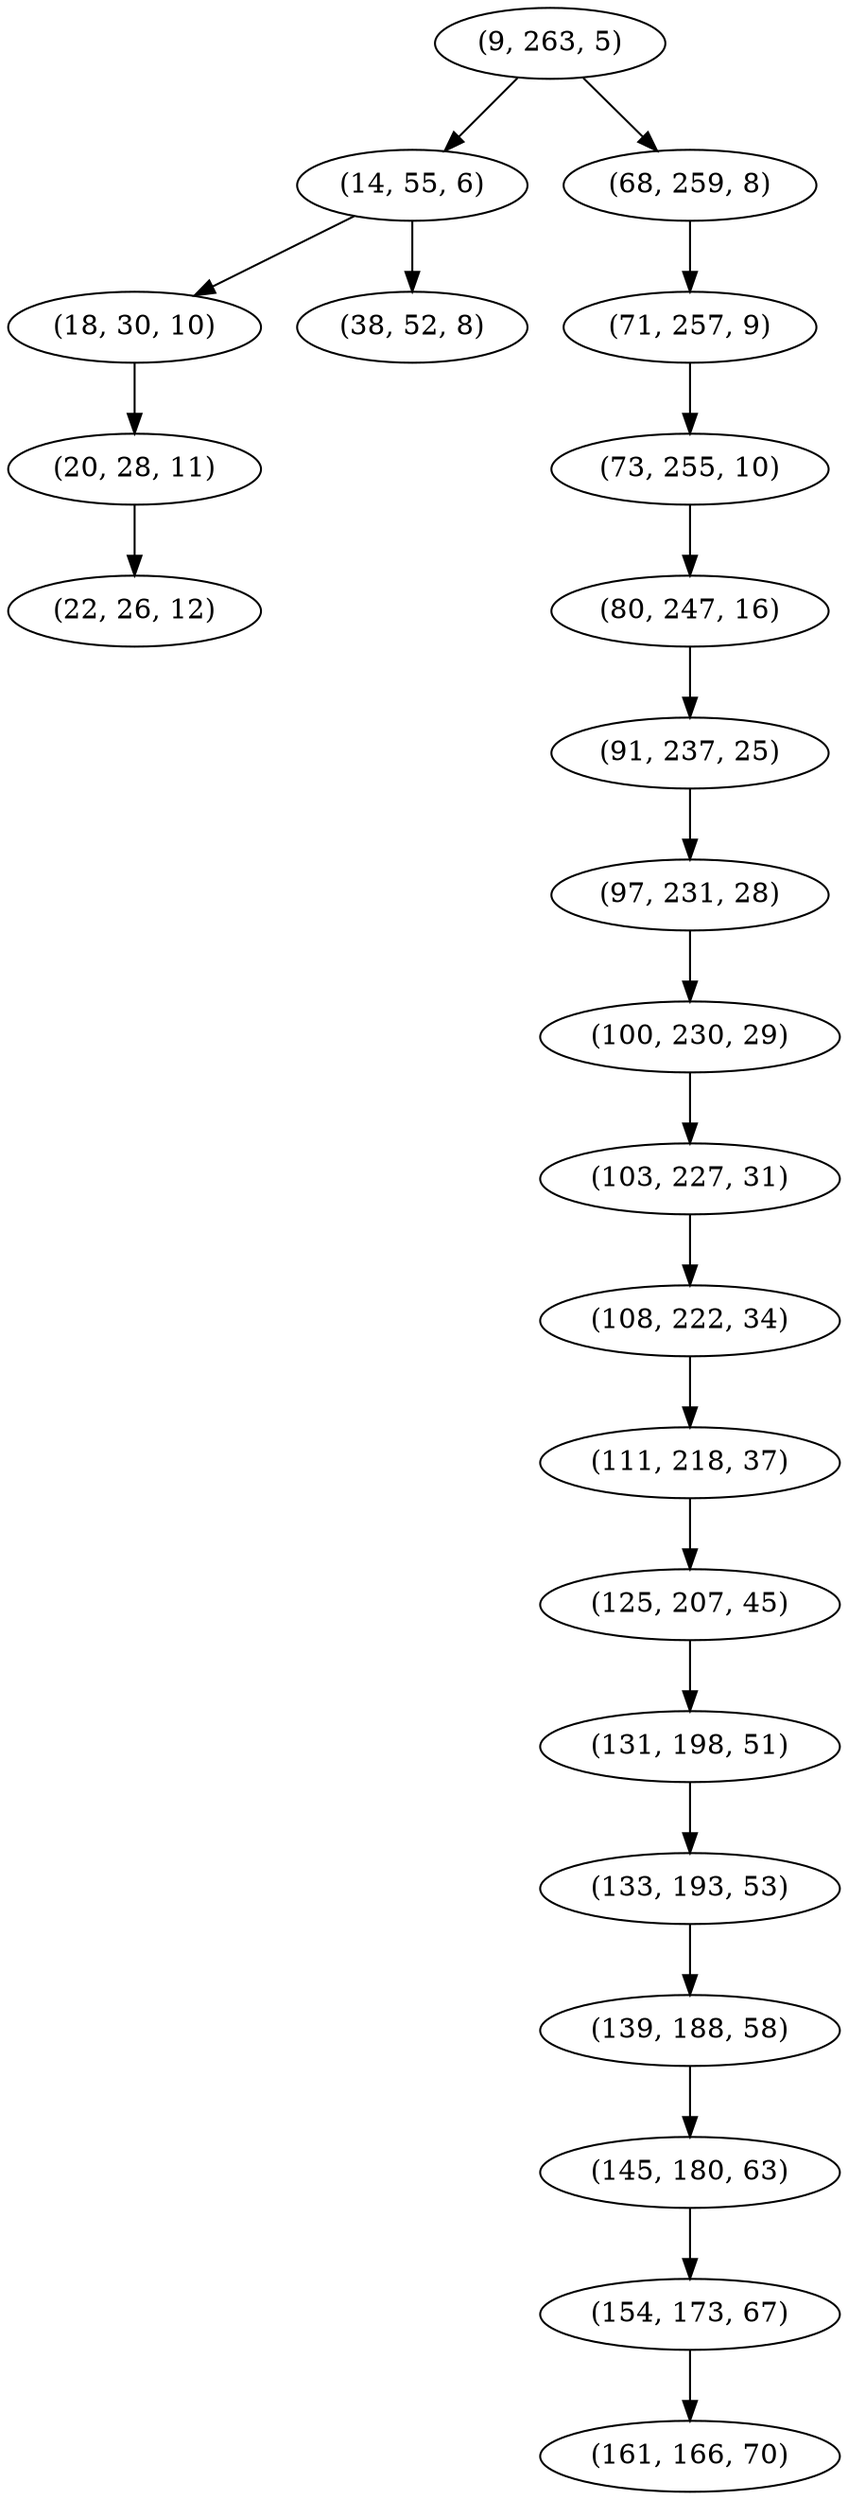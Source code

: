 digraph tree {
    "(9, 263, 5)";
    "(14, 55, 6)";
    "(18, 30, 10)";
    "(20, 28, 11)";
    "(22, 26, 12)";
    "(38, 52, 8)";
    "(68, 259, 8)";
    "(71, 257, 9)";
    "(73, 255, 10)";
    "(80, 247, 16)";
    "(91, 237, 25)";
    "(97, 231, 28)";
    "(100, 230, 29)";
    "(103, 227, 31)";
    "(108, 222, 34)";
    "(111, 218, 37)";
    "(125, 207, 45)";
    "(131, 198, 51)";
    "(133, 193, 53)";
    "(139, 188, 58)";
    "(145, 180, 63)";
    "(154, 173, 67)";
    "(161, 166, 70)";
    "(9, 263, 5)" -> "(14, 55, 6)";
    "(9, 263, 5)" -> "(68, 259, 8)";
    "(14, 55, 6)" -> "(18, 30, 10)";
    "(14, 55, 6)" -> "(38, 52, 8)";
    "(18, 30, 10)" -> "(20, 28, 11)";
    "(20, 28, 11)" -> "(22, 26, 12)";
    "(68, 259, 8)" -> "(71, 257, 9)";
    "(71, 257, 9)" -> "(73, 255, 10)";
    "(73, 255, 10)" -> "(80, 247, 16)";
    "(80, 247, 16)" -> "(91, 237, 25)";
    "(91, 237, 25)" -> "(97, 231, 28)";
    "(97, 231, 28)" -> "(100, 230, 29)";
    "(100, 230, 29)" -> "(103, 227, 31)";
    "(103, 227, 31)" -> "(108, 222, 34)";
    "(108, 222, 34)" -> "(111, 218, 37)";
    "(111, 218, 37)" -> "(125, 207, 45)";
    "(125, 207, 45)" -> "(131, 198, 51)";
    "(131, 198, 51)" -> "(133, 193, 53)";
    "(133, 193, 53)" -> "(139, 188, 58)";
    "(139, 188, 58)" -> "(145, 180, 63)";
    "(145, 180, 63)" -> "(154, 173, 67)";
    "(154, 173, 67)" -> "(161, 166, 70)";
}
